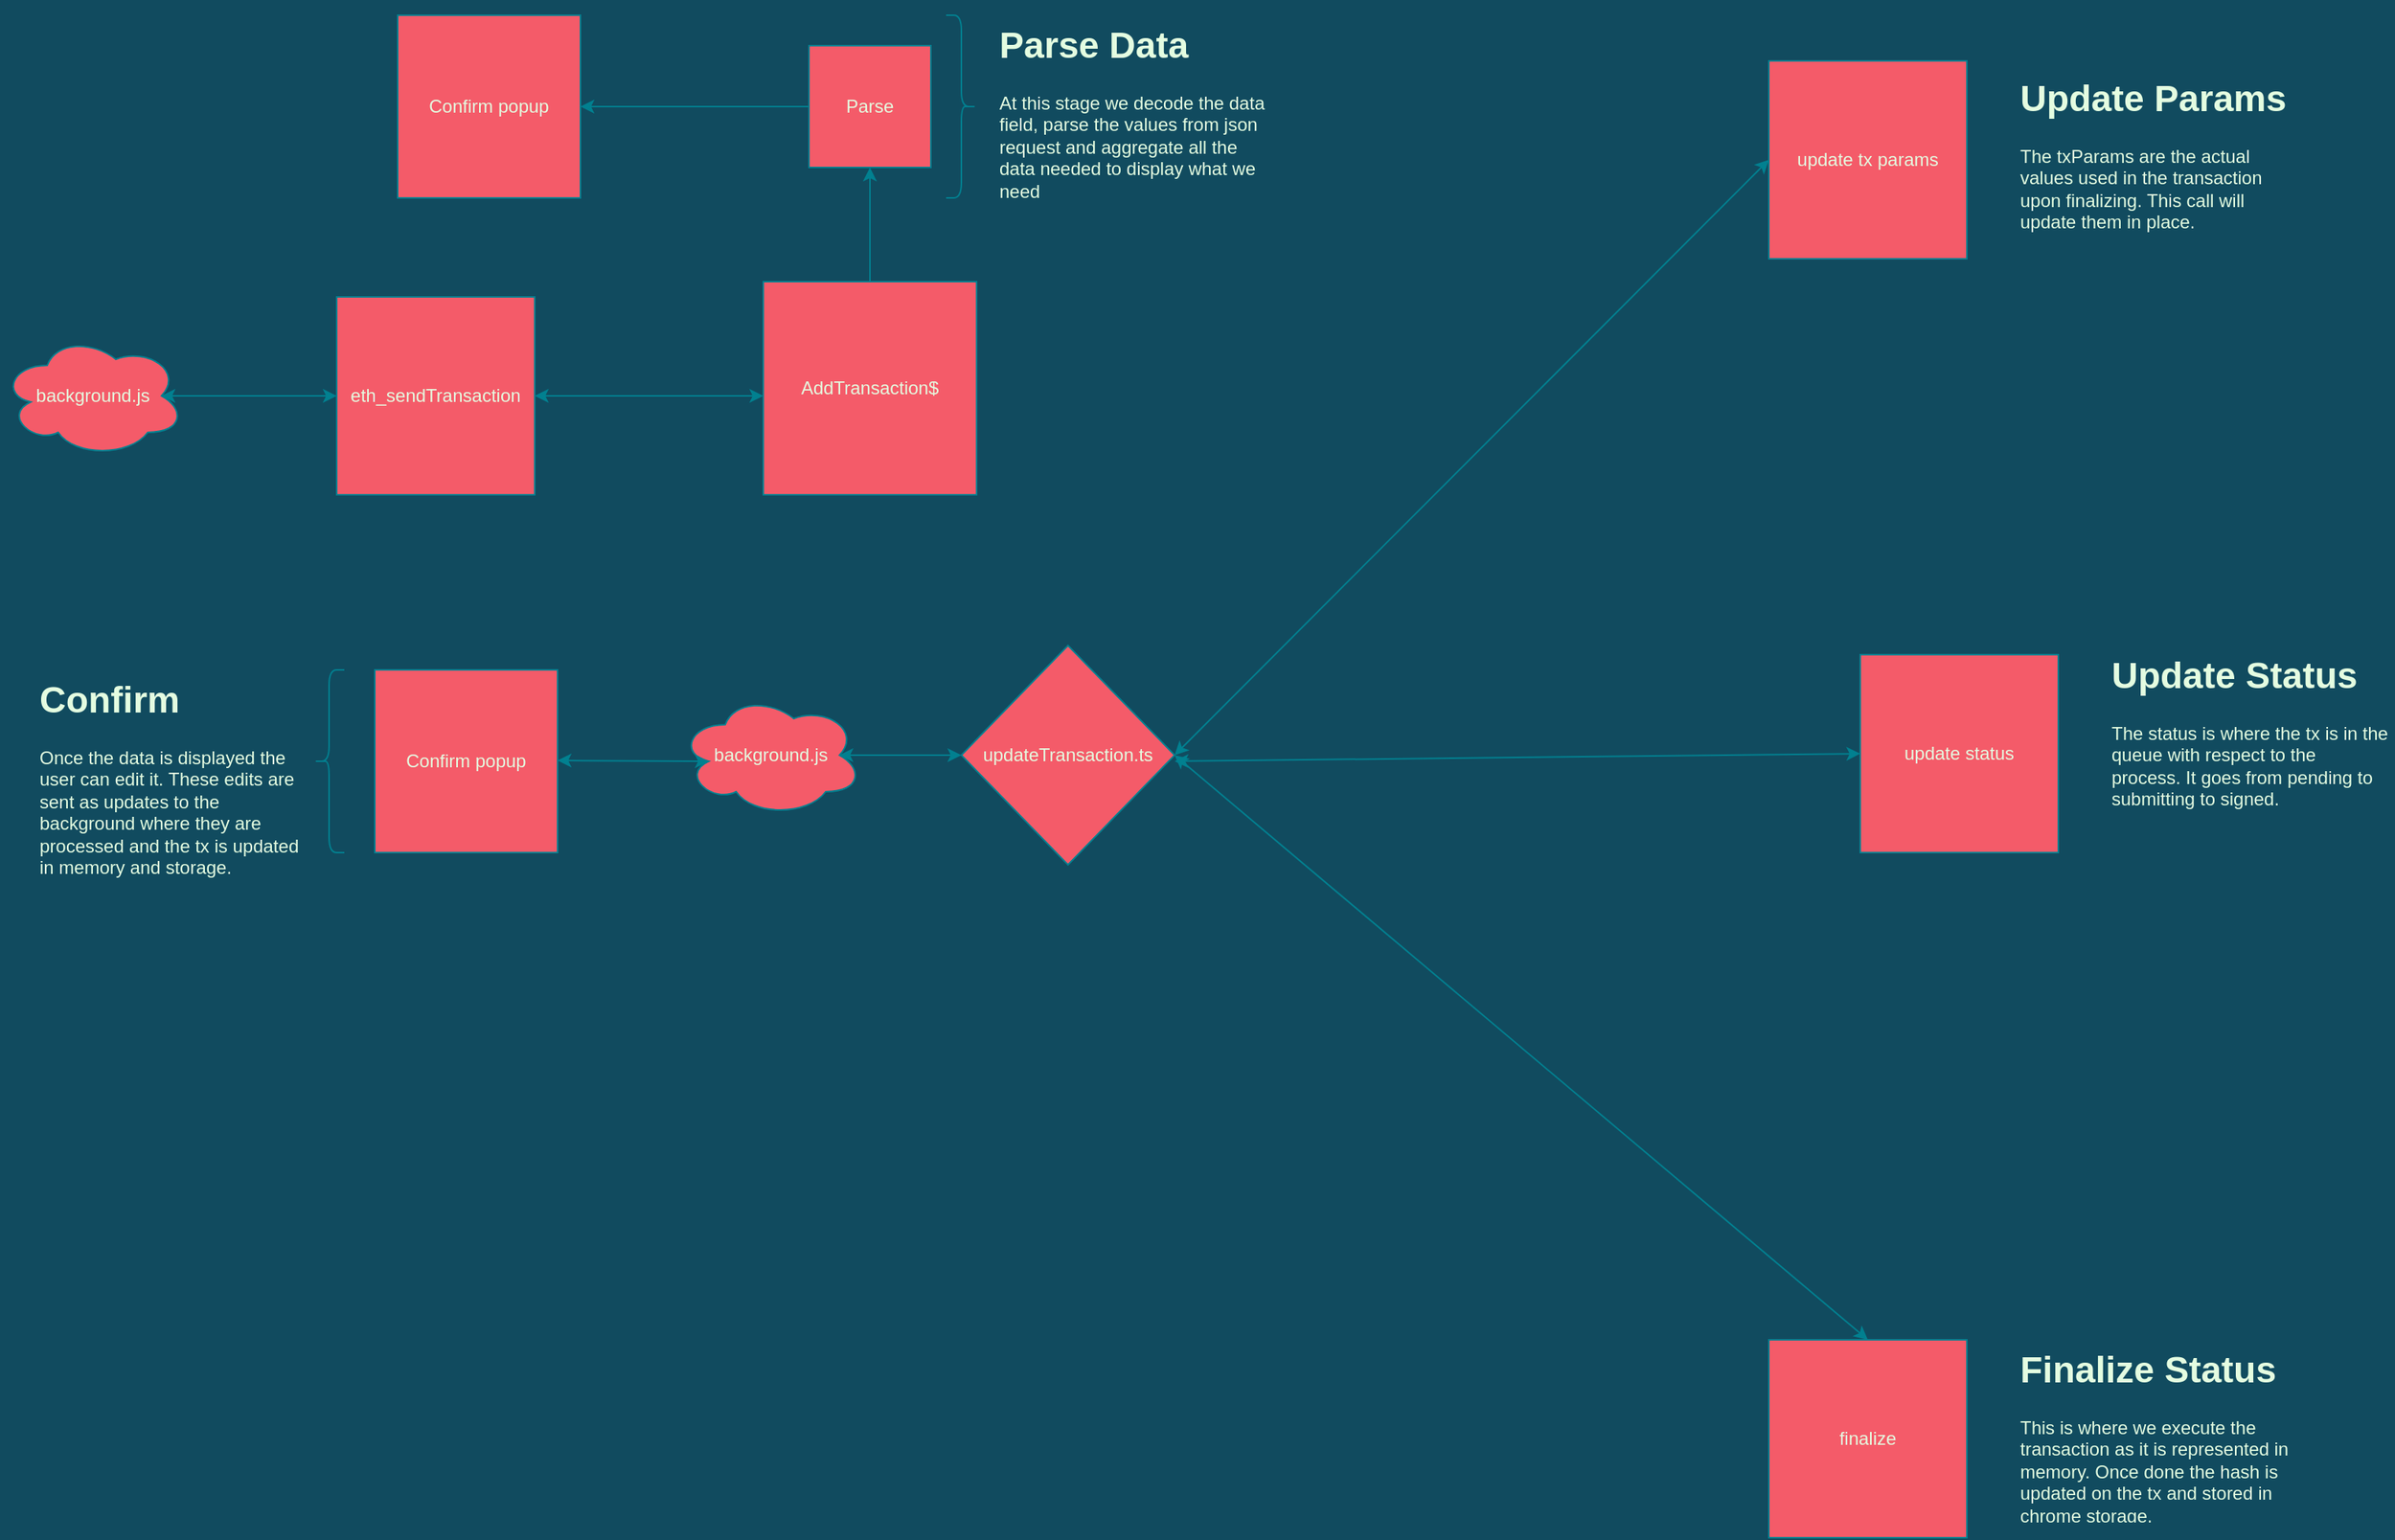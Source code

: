 <mxfile>
    <diagram id="6adTh8pLeON-9hFebMWv" name="Page-1">
        <mxGraphModel dx="2634" dy="1146" grid="1" gridSize="10" guides="1" tooltips="1" connect="1" arrows="1" fold="1" page="1" pageScale="1" pageWidth="850" pageHeight="1100" background="#114B5F" math="0" shadow="0">
            <root>
                <mxCell id="0"/>
                <mxCell id="1" parent="0"/>
                <mxCell id="2" value="background.js" style="ellipse;shape=cloud;whiteSpace=wrap;html=1;fillColor=#F45B69;strokeColor=#028090;fontColor=#E4FDE1;" vertex="1" parent="1">
                    <mxGeometry x="40" y="240" width="120" height="80" as="geometry"/>
                </mxCell>
                <mxCell id="3" value="" style="endArrow=classic;startArrow=classic;html=1;exitX=0.875;exitY=0.5;exitDx=0;exitDy=0;exitPerimeter=0;entryX=0;entryY=0.5;entryDx=0;entryDy=0;labelBackgroundColor=#114B5F;strokeColor=#028090;fontColor=#E4FDE1;" edge="1" parent="1" source="2" target="4">
                    <mxGeometry width="50" height="50" relative="1" as="geometry">
                        <mxPoint x="200" y="310" as="sourcePoint"/>
                        <mxPoint x="260" y="296" as="targetPoint"/>
                    </mxGeometry>
                </mxCell>
                <mxCell id="4" value="eth_sendTransaction" style="whiteSpace=wrap;html=1;aspect=fixed;fillColor=#F45B69;strokeColor=#028090;fontColor=#E4FDE1;" vertex="1" parent="1">
                    <mxGeometry x="260" y="215" width="130" height="130" as="geometry"/>
                </mxCell>
                <mxCell id="5" value="" style="endArrow=classic;startArrow=classic;html=1;exitX=1;exitY=0.5;exitDx=0;exitDy=0;labelBackgroundColor=#114B5F;strokeColor=#028090;fontColor=#E4FDE1;" edge="1" parent="1" source="4">
                    <mxGeometry width="50" height="50" relative="1" as="geometry">
                        <mxPoint x="480" y="310" as="sourcePoint"/>
                        <mxPoint x="540" y="280" as="targetPoint"/>
                    </mxGeometry>
                </mxCell>
                <mxCell id="6" value="AddTransaction$" style="whiteSpace=wrap;html=1;aspect=fixed;fillColor=#F45B69;strokeColor=#028090;fontColor=#E4FDE1;" vertex="1" parent="1">
                    <mxGeometry x="540" y="205" width="140" height="140" as="geometry"/>
                </mxCell>
                <mxCell id="7" value="" style="endArrow=classic;html=1;exitX=0.5;exitY=0;exitDx=0;exitDy=0;labelBackgroundColor=#114B5F;strokeColor=#028090;fontColor=#E4FDE1;" edge="1" parent="1" source="6">
                    <mxGeometry width="50" height="50" relative="1" as="geometry">
                        <mxPoint x="580" y="200" as="sourcePoint"/>
                        <mxPoint x="610" y="130" as="targetPoint"/>
                    </mxGeometry>
                </mxCell>
                <mxCell id="8" value="Parse" style="whiteSpace=wrap;html=1;aspect=fixed;fillColor=#F45B69;strokeColor=#028090;fontColor=#E4FDE1;" vertex="1" parent="1">
                    <mxGeometry x="570" y="50" width="80" height="80" as="geometry"/>
                </mxCell>
                <mxCell id="9" value="Confirm popup" style="whiteSpace=wrap;html=1;aspect=fixed;fillColor=#F45B69;strokeColor=#028090;fontColor=#E4FDE1;" vertex="1" parent="1">
                    <mxGeometry x="300" y="30" width="120" height="120" as="geometry"/>
                </mxCell>
                <mxCell id="10" value="" style="endArrow=classic;html=1;exitX=0;exitY=0.5;exitDx=0;exitDy=0;entryX=1;entryY=0.5;entryDx=0;entryDy=0;labelBackgroundColor=#114B5F;strokeColor=#028090;fontColor=#E4FDE1;" edge="1" parent="1" source="8" target="9">
                    <mxGeometry width="50" height="50" relative="1" as="geometry">
                        <mxPoint x="400" y="320" as="sourcePoint"/>
                        <mxPoint x="170" y="130" as="targetPoint"/>
                    </mxGeometry>
                </mxCell>
                <mxCell id="11" value="" style="shape=curlyBracket;whiteSpace=wrap;html=1;rounded=1;flipH=1;fillColor=#F45B69;strokeColor=#028090;fontColor=#E4FDE1;" vertex="1" parent="1">
                    <mxGeometry x="660" y="30" width="20" height="120" as="geometry"/>
                </mxCell>
                <mxCell id="12" value="&lt;h1&gt;Parse Data&lt;/h1&gt;&lt;p&gt;At this stage we decode the data field, parse the values from json request and aggregate all the data needed to display what we need&lt;/p&gt;" style="text;html=1;strokeColor=none;fillColor=none;spacing=5;spacingTop=-20;whiteSpace=wrap;overflow=hidden;rounded=0;fontColor=#E4FDE1;" vertex="1" parent="1">
                    <mxGeometry x="690" y="30" width="190" height="120" as="geometry"/>
                </mxCell>
                <mxCell id="13" value="Confirm popup" style="whiteSpace=wrap;html=1;aspect=fixed;fillColor=#F45B69;strokeColor=#028090;fontColor=#E4FDE1;" vertex="1" parent="1">
                    <mxGeometry x="285" y="460" width="120" height="120" as="geometry"/>
                </mxCell>
                <mxCell id="15" value="background.js" style="ellipse;shape=cloud;whiteSpace=wrap;html=1;fillColor=#F45B69;strokeColor=#028090;fontColor=#E4FDE1;" vertex="1" parent="1">
                    <mxGeometry x="485" y="476" width="120" height="80" as="geometry"/>
                </mxCell>
                <mxCell id="17" value="" style="shape=curlyBracket;whiteSpace=wrap;html=1;rounded=1;fillColor=#F45B69;strokeColor=#028090;fontColor=#E4FDE1;" vertex="1" parent="1">
                    <mxGeometry x="245" y="460" width="20" height="120" as="geometry"/>
                </mxCell>
                <mxCell id="18" value="&lt;h1&gt;Confirm&lt;/h1&gt;&lt;p&gt;Once the data is displayed the user can edit it. These edits are sent as updates to the background where they are processed and the tx is updated in memory and storage.&lt;/p&gt;" style="text;html=1;strokeColor=none;fillColor=none;spacing=5;spacingTop=-20;whiteSpace=wrap;overflow=hidden;rounded=0;fontColor=#E4FDE1;" vertex="1" parent="1">
                    <mxGeometry x="60" y="460" width="185" height="140" as="geometry"/>
                </mxCell>
                <mxCell id="20" value="updateTransaction.ts" style="rhombus;whiteSpace=wrap;html=1;fillColor=#F45B69;strokeColor=#028090;fontColor=#E4FDE1;" vertex="1" parent="1">
                    <mxGeometry x="670" y="444" width="140" height="144" as="geometry"/>
                </mxCell>
                <mxCell id="23" value="" style="endArrow=classic;startArrow=classic;html=1;exitX=0.875;exitY=0.5;exitDx=0;exitDy=0;exitPerimeter=0;entryX=0;entryY=0.5;entryDx=0;entryDy=0;labelBackgroundColor=#114B5F;strokeColor=#028090;fontColor=#E4FDE1;" edge="1" parent="1" source="15" target="20">
                    <mxGeometry width="50" height="50" relative="1" as="geometry">
                        <mxPoint x="670" y="510" as="sourcePoint"/>
                        <mxPoint x="720" y="460" as="targetPoint"/>
                    </mxGeometry>
                </mxCell>
                <mxCell id="24" value="" style="endArrow=classic;startArrow=classic;html=1;exitX=0.875;exitY=0.5;exitDx=0;exitDy=0;exitPerimeter=0;entryX=0.16;entryY=0.55;entryDx=0;entryDy=0;entryPerimeter=0;labelBackgroundColor=#114B5F;strokeColor=#028090;fontColor=#E4FDE1;" edge="1" parent="1" target="15">
                    <mxGeometry width="50" height="50" relative="1" as="geometry">
                        <mxPoint x="405" y="519.5" as="sourcePoint"/>
                        <mxPoint x="485" y="519.5" as="targetPoint"/>
                    </mxGeometry>
                </mxCell>
                <mxCell id="25" value="" style="endArrow=classic;startArrow=classic;html=1;exitX=1;exitY=0.5;exitDx=0;exitDy=0;entryX=0;entryY=0.5;entryDx=0;entryDy=0;labelBackgroundColor=#114B5F;strokeColor=#028090;fontColor=#E4FDE1;" edge="1" parent="1" source="20" target="28">
                    <mxGeometry width="50" height="50" relative="1" as="geometry">
                        <mxPoint x="880" y="590" as="sourcePoint"/>
                        <mxPoint x="1050" y="200" as="targetPoint"/>
                    </mxGeometry>
                </mxCell>
                <mxCell id="26" value="" style="endArrow=classic;startArrow=classic;html=1;exitX=1;exitY=0.5;exitDx=0;exitDy=0;entryX=0.5;entryY=0;entryDx=0;entryDy=0;labelBackgroundColor=#114B5F;strokeColor=#028090;fontColor=#E4FDE1;" edge="1" parent="1" source="20" target="30">
                    <mxGeometry width="50" height="50" relative="1" as="geometry">
                        <mxPoint x="820" y="526" as="sourcePoint"/>
                        <mxPoint x="1110" y="720" as="targetPoint"/>
                    </mxGeometry>
                </mxCell>
                <mxCell id="27" value="" style="endArrow=classic;startArrow=classic;html=1;entryX=0;entryY=0.5;entryDx=0;entryDy=0;labelBackgroundColor=#114B5F;strokeColor=#028090;fontColor=#E4FDE1;" edge="1" parent="1" target="29">
                    <mxGeometry width="50" height="50" relative="1" as="geometry">
                        <mxPoint x="810" y="520" as="sourcePoint"/>
                        <mxPoint x="1230" y="510" as="targetPoint"/>
                    </mxGeometry>
                </mxCell>
                <mxCell id="28" value="update tx params" style="whiteSpace=wrap;html=1;aspect=fixed;fillColor=#F45B69;strokeColor=#028090;fontColor=#E4FDE1;" vertex="1" parent="1">
                    <mxGeometry x="1200" y="60" width="130" height="130" as="geometry"/>
                </mxCell>
                <mxCell id="29" value="update status" style="whiteSpace=wrap;html=1;aspect=fixed;fillColor=#F45B69;strokeColor=#028090;fontColor=#E4FDE1;" vertex="1" parent="1">
                    <mxGeometry x="1260" y="450" width="130" height="130" as="geometry"/>
                </mxCell>
                <mxCell id="30" value="finalize" style="whiteSpace=wrap;html=1;aspect=fixed;fillColor=#F45B69;strokeColor=#028090;fontColor=#E4FDE1;" vertex="1" parent="1">
                    <mxGeometry x="1200" y="900" width="130" height="130" as="geometry"/>
                </mxCell>
                <mxCell id="31" value="&lt;h1&gt;Update Params&lt;/h1&gt;&lt;p&gt;The txParams are the actual values used in the transaction upon finalizing. This call will update them in place.&lt;/p&gt;" style="text;html=1;strokeColor=none;fillColor=none;spacing=5;spacingTop=-20;whiteSpace=wrap;overflow=hidden;rounded=0;fontColor=#E4FDE1;" vertex="1" parent="1">
                    <mxGeometry x="1360" y="65" width="190" height="120" as="geometry"/>
                </mxCell>
                <mxCell id="32" value="&lt;h1&gt;Update Status&lt;/h1&gt;&lt;p&gt;The status is where the tx is in the queue with respect to the process. It goes from pending to submitting to signed.&lt;/p&gt;" style="text;html=1;strokeColor=none;fillColor=none;spacing=5;spacingTop=-20;whiteSpace=wrap;overflow=hidden;rounded=0;fontColor=#E4FDE1;" vertex="1" parent="1">
                    <mxGeometry x="1420" y="444" width="190" height="120" as="geometry"/>
                </mxCell>
                <mxCell id="33" value="&lt;h1&gt;Finalize Status&lt;/h1&gt;&lt;p&gt;This is where we execute the transaction as it is represented in memory. Once done the hash is updated on the tx and stored in chrome storage.&lt;/p&gt;" style="text;html=1;strokeColor=none;fillColor=none;spacing=5;spacingTop=-20;whiteSpace=wrap;overflow=hidden;rounded=0;fontColor=#E4FDE1;" vertex="1" parent="1">
                    <mxGeometry x="1360" y="900" width="190" height="120" as="geometry"/>
                </mxCell>
            </root>
        </mxGraphModel>
    </diagram>
</mxfile>